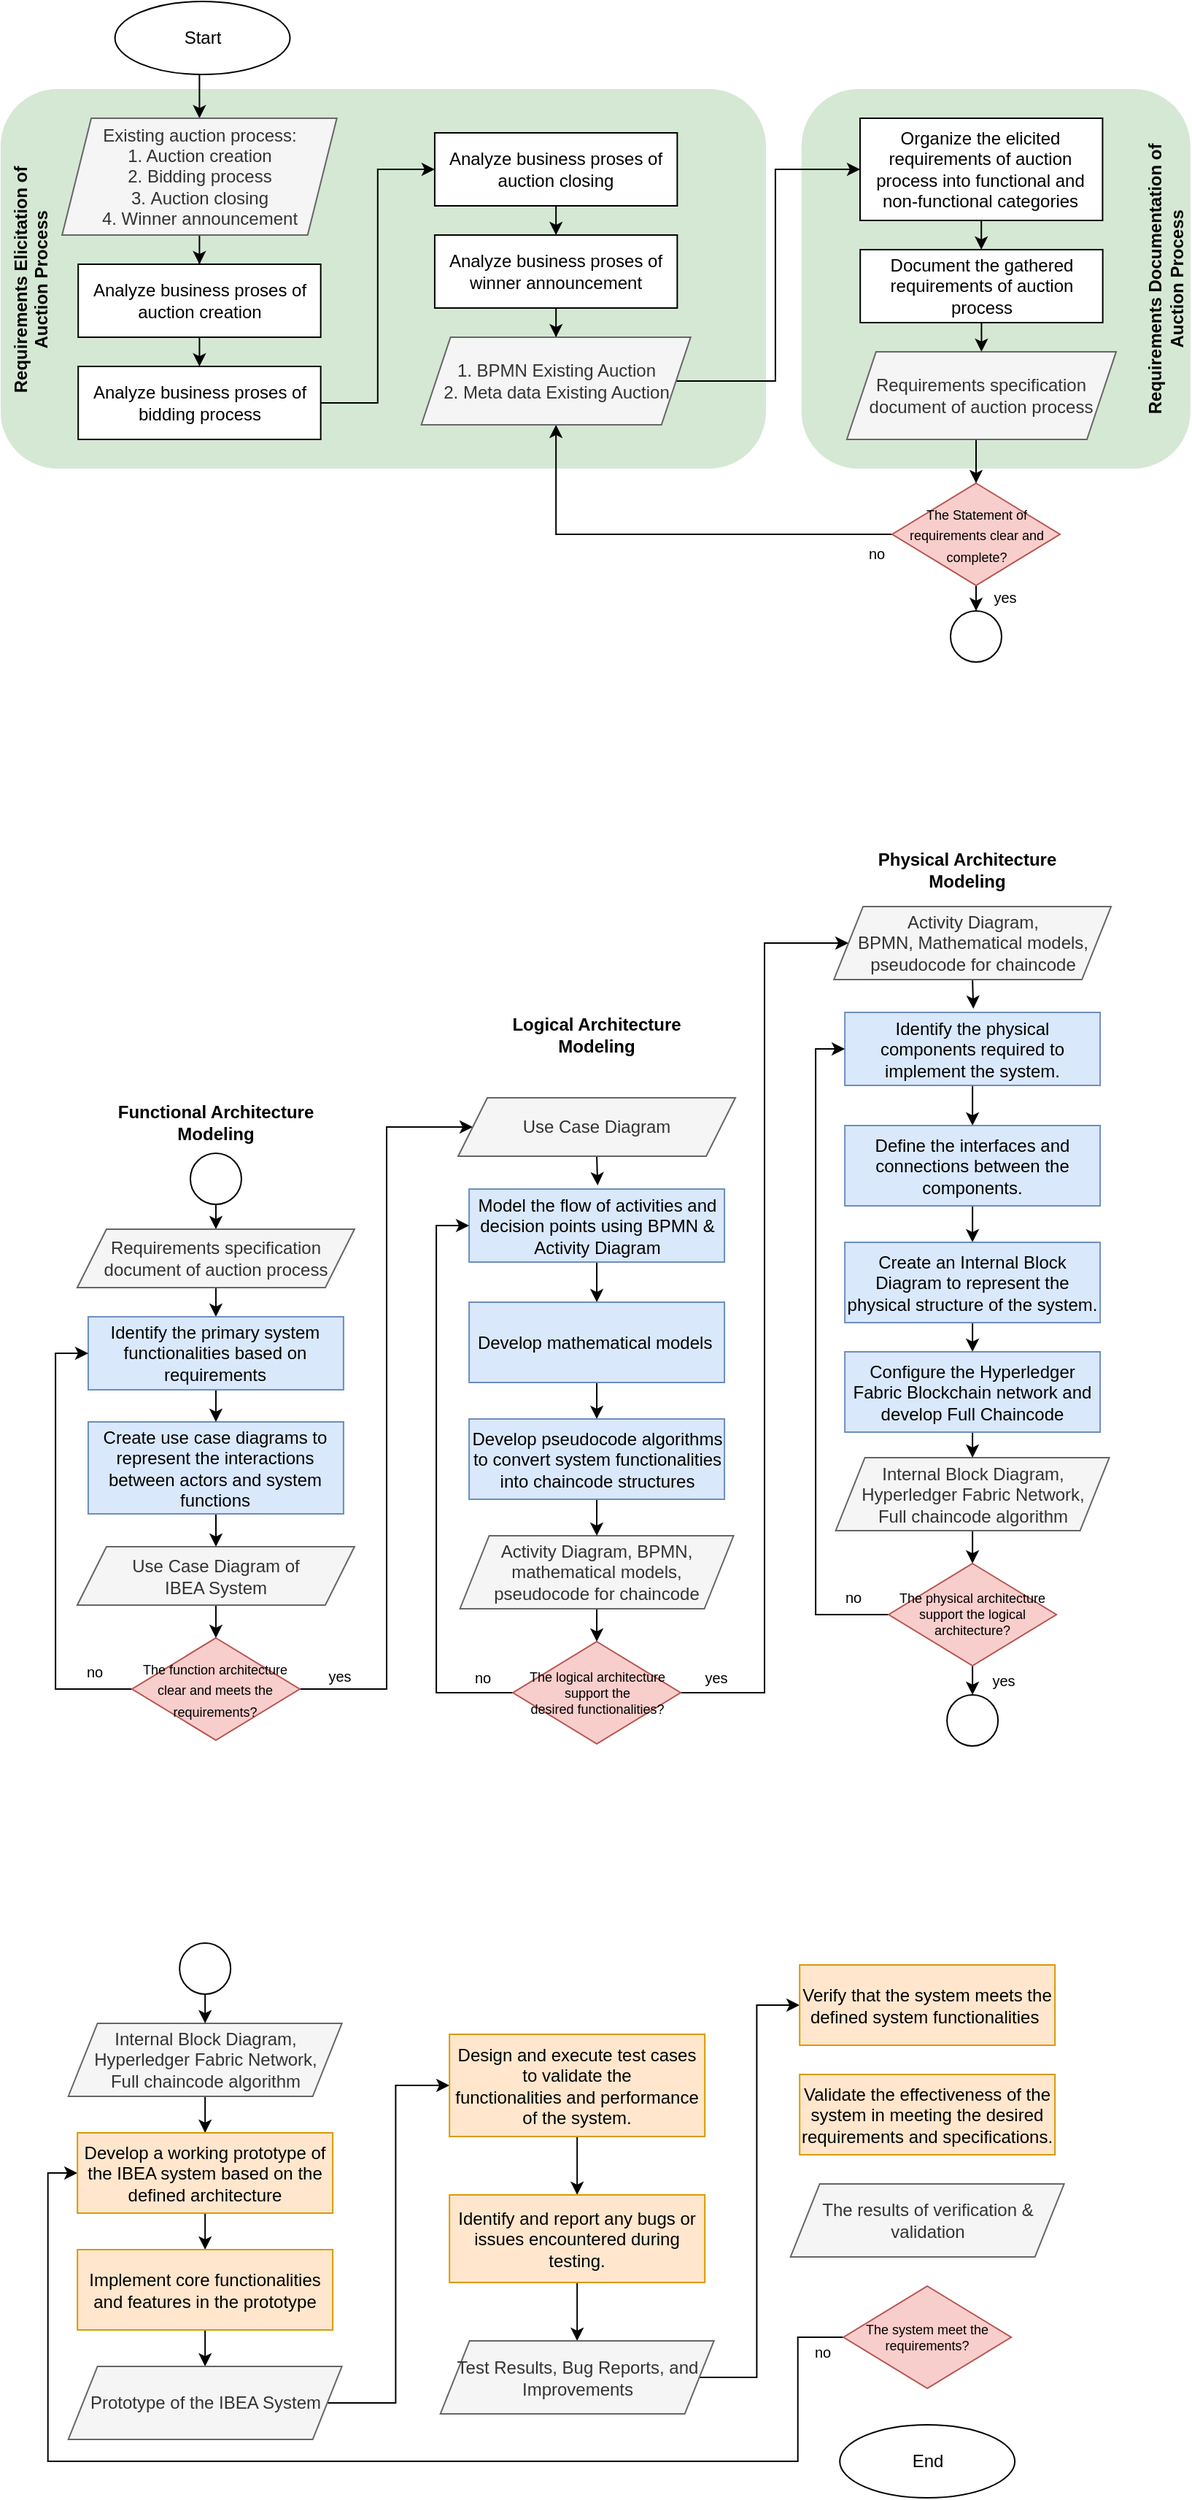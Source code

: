 <mxfile version="21.5.2" type="github">
  <diagram id="9HLhW9o5Pn7bnSsW2eLf" name="Page-1">
    <mxGraphModel dx="2625" dy="1558" grid="1" gridSize="10" guides="1" tooltips="1" connect="1" arrows="1" fold="1" page="1" pageScale="1" pageWidth="850" pageHeight="1100" math="0" shadow="0">
      <root>
        <mxCell id="0" />
        <mxCell id="1" parent="0" />
        <mxCell id="fIBdzFH7qDZZ9BTydfWF-10" value="&lt;b&gt;Requirements Documentation of &lt;br&gt;Auction Process&lt;br&gt;&lt;/b&gt;" style="rounded=1;whiteSpace=wrap;html=1;labelBorderColor=none;fillColor=#d5e8d4;strokeColor=none;verticalAlign=bottom;direction=east;horizontal=0;flipH=0;flipV=1;" vertex="1" parent="1">
          <mxGeometry x="574.34" y="100" width="266.58" height="260" as="geometry" />
        </mxCell>
        <mxCell id="1afB1hcoBizUo_FCss92-6" value="&lt;b&gt;Requirements Elicitation of &lt;br&gt;Auction Process&lt;br&gt;&lt;/b&gt;" style="rounded=1;whiteSpace=wrap;html=1;labelBorderColor=none;fillColor=#d5e8d4;strokeColor=none;verticalAlign=top;direction=west;horizontal=0;" parent="1" vertex="1">
          <mxGeometry x="25.42" y="100" width="524.58" height="260" as="geometry" />
        </mxCell>
        <mxCell id="hCjjelzhOeql4R-USYPA-4" style="edgeStyle=orthogonalEdgeStyle;rounded=0;orthogonalLoop=1;jettySize=auto;html=1;exitX=0.5;exitY=1;exitDx=0;exitDy=0;entryX=0.5;entryY=0;entryDx=0;entryDy=0;" parent="1" source="5jKje8F0iwKBfb8MLztT-3" target="hCjjelzhOeql4R-USYPA-1" edge="1">
          <mxGeometry relative="1" as="geometry" />
        </mxCell>
        <mxCell id="5jKje8F0iwKBfb8MLztT-3" value="Start" style="ellipse;whiteSpace=wrap;html=1;" parent="1" vertex="1">
          <mxGeometry x="103.78" y="40" width="120" height="50" as="geometry" />
        </mxCell>
        <mxCell id="hCjjelzhOeql4R-USYPA-105" style="edgeStyle=orthogonalEdgeStyle;rounded=0;orthogonalLoop=1;jettySize=auto;html=1;exitX=0;exitY=0.5;exitDx=0;exitDy=0;entryX=0;entryY=0.5;entryDx=0;entryDy=0;" parent="1" source="hCjjelzhOeql4R-USYPA-88" target="hCjjelzhOeql4R-USYPA-80" edge="1">
          <mxGeometry relative="1" as="geometry">
            <Array as="points">
              <mxPoint x="571.83" y="1640" />
              <mxPoint x="571.83" y="1725" />
              <mxPoint x="57.83" y="1725" />
              <mxPoint x="57.83" y="1528" />
            </Array>
          </mxGeometry>
        </mxCell>
        <mxCell id="5jKje8F0iwKBfb8MLztT-16" value="End" style="ellipse;whiteSpace=wrap;html=1;" parent="1" vertex="1">
          <mxGeometry x="600.58" y="1700" width="120" height="50" as="geometry" />
        </mxCell>
        <mxCell id="hCjjelzhOeql4R-USYPA-47" style="edgeStyle=orthogonalEdgeStyle;rounded=0;orthogonalLoop=1;jettySize=auto;html=1;exitX=0.5;exitY=1;exitDx=0;exitDy=0;" parent="1" source="5jKje8F0iwKBfb8MLztT-20" target="hCjjelzhOeql4R-USYPA-37" edge="1">
          <mxGeometry relative="1" as="geometry" />
        </mxCell>
        <mxCell id="5jKje8F0iwKBfb8MLztT-20" value="Create use case diagrams to represent the interactions between actors and system functions" style="rounded=0;whiteSpace=wrap;html=1;fillColor=#dae8fc;strokeColor=#6c8ebf;" parent="1" vertex="1">
          <mxGeometry x="85.47" y="1013" width="175" height="63" as="geometry" />
        </mxCell>
        <mxCell id="fIBdzFH7qDZZ9BTydfWF-19" style="edgeStyle=orthogonalEdgeStyle;rounded=0;orthogonalLoop=1;jettySize=auto;html=1;exitX=0.5;exitY=1;exitDx=0;exitDy=0;entryX=0.5;entryY=0;entryDx=0;entryDy=0;" edge="1" parent="1" source="tW3wjYKGY_-DUdyRMUnM-2" target="1afB1hcoBizUo_FCss92-9">
          <mxGeometry relative="1" as="geometry" />
        </mxCell>
        <mxCell id="tW3wjYKGY_-DUdyRMUnM-2" value="Analyze business proses of auction creation" style="rounded=0;whiteSpace=wrap;html=1;labelBorderColor=none;" parent="1" vertex="1">
          <mxGeometry x="78.6" y="220" width="166.22" height="50" as="geometry" />
        </mxCell>
        <mxCell id="hCjjelzhOeql4R-USYPA-53" style="edgeStyle=orthogonalEdgeStyle;rounded=0;orthogonalLoop=1;jettySize=auto;html=1;exitX=0.5;exitY=1;exitDx=0;exitDy=0;entryX=0.5;entryY=0;entryDx=0;entryDy=0;" parent="1" source="tW3wjYKGY_-DUdyRMUnM-8" target="hCjjelzhOeql4R-USYPA-52" edge="1">
          <mxGeometry relative="1" as="geometry" />
        </mxCell>
        <mxCell id="tW3wjYKGY_-DUdyRMUnM-8" value="Activity Diagram, BPMN, mathematical models,&lt;br&gt;pseudocode for chaincode" style="shape=parallelogram;perimeter=parallelogramPerimeter;whiteSpace=wrap;html=1;fixedSize=1;fillColor=#f5f5f5;fontColor=#333333;strokeColor=#666666;" parent="1" vertex="1">
          <mxGeometry x="340.28" y="1091" width="187.5" height="50" as="geometry" />
        </mxCell>
        <mxCell id="fIBdzFH7qDZZ9BTydfWF-5" style="edgeStyle=orthogonalEdgeStyle;rounded=0;orthogonalLoop=1;jettySize=auto;html=1;exitX=0.5;exitY=1;exitDx=0;exitDy=0;" edge="1" parent="1" source="hCjjelzhOeql4R-USYPA-1" target="tW3wjYKGY_-DUdyRMUnM-2">
          <mxGeometry relative="1" as="geometry" />
        </mxCell>
        <mxCell id="hCjjelzhOeql4R-USYPA-1" value="&lt;div&gt;Existing auction process:&lt;br&gt;&lt;/div&gt;&lt;div&gt;1. Auction creation&lt;/div&gt;&lt;div&gt;2. Bidding process&lt;/div&gt;&lt;div&gt;3.&amp;nbsp;Auction closing&lt;/div&gt;&lt;div&gt;4.&amp;nbsp;Winner announcement&lt;/div&gt;" style="shape=parallelogram;perimeter=parallelogramPerimeter;whiteSpace=wrap;html=1;fixedSize=1;fillColor=#f5f5f5;strokeColor=#666666;fontColor=#333333;" parent="1" vertex="1">
          <mxGeometry x="67.56" y="120" width="188.29" height="80" as="geometry" />
        </mxCell>
        <mxCell id="fIBdzFH7qDZZ9BTydfWF-27" style="edgeStyle=orthogonalEdgeStyle;rounded=0;orthogonalLoop=1;jettySize=auto;html=1;exitX=0.5;exitY=1;exitDx=0;exitDy=0;entryX=0.5;entryY=0;entryDx=0;entryDy=0;" edge="1" parent="1" source="hCjjelzhOeql4R-USYPA-2" target="hCjjelzhOeql4R-USYPA-10">
          <mxGeometry relative="1" as="geometry" />
        </mxCell>
        <mxCell id="fIBdzFH7qDZZ9BTydfWF-28" style="edgeStyle=orthogonalEdgeStyle;rounded=0;orthogonalLoop=1;jettySize=auto;html=1;exitX=0;exitY=0.5;exitDx=0;exitDy=0;entryX=0.5;entryY=1;entryDx=0;entryDy=0;" edge="1" parent="1" source="hCjjelzhOeql4R-USYPA-2" target="fIBdzFH7qDZZ9BTydfWF-9">
          <mxGeometry relative="1" as="geometry" />
        </mxCell>
        <mxCell id="hCjjelzhOeql4R-USYPA-2" value="&lt;font style=&quot;font-size: 9px;&quot;&gt;The Statement of requirements clear and complete?&lt;/font&gt;" style="rhombus;whiteSpace=wrap;html=1;fillColor=#f8cecc;strokeColor=#b85450;" parent="1" vertex="1">
          <mxGeometry x="636.5" y="370" width="115" height="70" as="geometry" />
        </mxCell>
        <mxCell id="hCjjelzhOeql4R-USYPA-10" value="" style="ellipse;whiteSpace=wrap;html=1;aspect=fixed;rotation=0;" parent="1" vertex="1">
          <mxGeometry x="676.5" y="457.5" width="35" height="35" as="geometry" />
        </mxCell>
        <mxCell id="hCjjelzhOeql4R-USYPA-14" style="edgeStyle=orthogonalEdgeStyle;rounded=0;orthogonalLoop=1;jettySize=auto;html=1;exitX=0.5;exitY=1;exitDx=0;exitDy=0;entryX=0.5;entryY=0;entryDx=0;entryDy=0;" parent="1" source="hCjjelzhOeql4R-USYPA-12" target="hCjjelzhOeql4R-USYPA-13" edge="1">
          <mxGeometry relative="1" as="geometry" />
        </mxCell>
        <mxCell id="hCjjelzhOeql4R-USYPA-12" value="" style="ellipse;whiteSpace=wrap;html=1;aspect=fixed;" parent="1" vertex="1">
          <mxGeometry x="155.47" y="829" width="35" height="35" as="geometry" />
        </mxCell>
        <mxCell id="hCjjelzhOeql4R-USYPA-34" style="edgeStyle=orthogonalEdgeStyle;rounded=0;orthogonalLoop=1;jettySize=auto;html=1;exitX=0.5;exitY=1;exitDx=0;exitDy=0;entryX=0.5;entryY=0;entryDx=0;entryDy=0;" parent="1" source="hCjjelzhOeql4R-USYPA-13" target="hCjjelzhOeql4R-USYPA-16" edge="1">
          <mxGeometry relative="1" as="geometry" />
        </mxCell>
        <mxCell id="hCjjelzhOeql4R-USYPA-13" value="&lt;div&gt;Requirements specification document of auction process&lt;br&gt;&lt;/div&gt;" style="shape=parallelogram;perimeter=parallelogramPerimeter;whiteSpace=wrap;html=1;fixedSize=1;fillColor=#f5f5f5;fontColor=#333333;strokeColor=#666666;" parent="1" vertex="1">
          <mxGeometry x="77.97" y="881" width="190" height="40" as="geometry" />
        </mxCell>
        <mxCell id="hCjjelzhOeql4R-USYPA-35" style="edgeStyle=orthogonalEdgeStyle;rounded=0;orthogonalLoop=1;jettySize=auto;html=1;exitX=0.5;exitY=1;exitDx=0;exitDy=0;entryX=0.5;entryY=0;entryDx=0;entryDy=0;" parent="1" source="hCjjelzhOeql4R-USYPA-16" target="5jKje8F0iwKBfb8MLztT-20" edge="1">
          <mxGeometry relative="1" as="geometry" />
        </mxCell>
        <mxCell id="hCjjelzhOeql4R-USYPA-16" value="Identify the primary system functionalities based on requirements" style="rounded=0;whiteSpace=wrap;html=1;fillColor=#dae8fc;strokeColor=#6c8ebf;" parent="1" vertex="1">
          <mxGeometry x="85.47" y="941" width="175" height="50" as="geometry" />
        </mxCell>
        <mxCell id="hCjjelzhOeql4R-USYPA-42" style="edgeStyle=orthogonalEdgeStyle;rounded=0;orthogonalLoop=1;jettySize=auto;html=1;exitX=0;exitY=0.5;exitDx=0;exitDy=0;entryX=0;entryY=0.5;entryDx=0;entryDy=0;" parent="1" source="hCjjelzhOeql4R-USYPA-36" target="hCjjelzhOeql4R-USYPA-16" edge="1">
          <mxGeometry relative="1" as="geometry">
            <Array as="points">
              <mxPoint x="63.03" y="1196" />
              <mxPoint x="63.03" y="966" />
            </Array>
          </mxGeometry>
        </mxCell>
        <mxCell id="hCjjelzhOeql4R-USYPA-55" style="edgeStyle=elbowEdgeStyle;rounded=0;orthogonalLoop=1;jettySize=auto;html=1;exitX=1;exitY=0.5;exitDx=0;exitDy=0;entryX=0;entryY=0.5;entryDx=0;entryDy=0;" parent="1" source="hCjjelzhOeql4R-USYPA-36" target="hCjjelzhOeql4R-USYPA-43" edge="1">
          <mxGeometry relative="1" as="geometry" />
        </mxCell>
        <mxCell id="hCjjelzhOeql4R-USYPA-36" value="&lt;font style=&quot;font-size: 9px;&quot;&gt;The function architecture&lt;br&gt;clear and meets the requirements?&lt;/font&gt;" style="rhombus;whiteSpace=wrap;html=1;fillColor=#f8cecc;strokeColor=#b85450;" parent="1" vertex="1">
          <mxGeometry x="115.47" y="1161" width="115" height="70" as="geometry" />
        </mxCell>
        <mxCell id="hCjjelzhOeql4R-USYPA-41" style="edgeStyle=orthogonalEdgeStyle;rounded=0;orthogonalLoop=1;jettySize=auto;html=1;exitX=0.5;exitY=1;exitDx=0;exitDy=0;entryX=0.5;entryY=0;entryDx=0;entryDy=0;" parent="1" source="hCjjelzhOeql4R-USYPA-37" target="hCjjelzhOeql4R-USYPA-36" edge="1">
          <mxGeometry relative="1" as="geometry" />
        </mxCell>
        <mxCell id="hCjjelzhOeql4R-USYPA-37" value="&lt;div&gt;Use Case Diagram of&lt;/div&gt;&lt;div&gt;IBEA System&lt;/div&gt;" style="shape=parallelogram;perimeter=parallelogramPerimeter;whiteSpace=wrap;html=1;fixedSize=1;fillColor=#f5f5f5;fontColor=#333333;strokeColor=#666666;" parent="1" vertex="1">
          <mxGeometry x="77.97" y="1098.5" width="190" height="40" as="geometry" />
        </mxCell>
        <mxCell id="hCjjelzhOeql4R-USYPA-48" style="edgeStyle=orthogonalEdgeStyle;rounded=0;orthogonalLoop=1;jettySize=auto;html=1;exitX=0.5;exitY=1;exitDx=0;exitDy=0;" parent="1" source="hCjjelzhOeql4R-USYPA-43" edge="1">
          <mxGeometry relative="1" as="geometry">
            <mxPoint x="434.618" y="851" as="targetPoint" />
          </mxGeometry>
        </mxCell>
        <mxCell id="hCjjelzhOeql4R-USYPA-43" value="&lt;div&gt;Use Case Diagram&lt;/div&gt;" style="shape=parallelogram;perimeter=parallelogramPerimeter;whiteSpace=wrap;html=1;fixedSize=1;fillColor=#f5f5f5;fontColor=#333333;strokeColor=#666666;" parent="1" vertex="1">
          <mxGeometry x="339.03" y="791" width="190" height="40" as="geometry" />
        </mxCell>
        <mxCell id="hCjjelzhOeql4R-USYPA-49" style="edgeStyle=orthogonalEdgeStyle;rounded=0;orthogonalLoop=1;jettySize=auto;html=1;exitX=0.5;exitY=1;exitDx=0;exitDy=0;entryX=0.5;entryY=0;entryDx=0;entryDy=0;" parent="1" source="hCjjelzhOeql4R-USYPA-44" target="hCjjelzhOeql4R-USYPA-45" edge="1">
          <mxGeometry relative="1" as="geometry" />
        </mxCell>
        <mxCell id="hCjjelzhOeql4R-USYPA-44" value="Model the flow of activities and decision points using BPMN &amp;amp; Activity Diagram" style="rounded=0;whiteSpace=wrap;html=1;fillColor=#dae8fc;strokeColor=#6c8ebf;" parent="1" vertex="1">
          <mxGeometry x="346.53" y="853.5" width="175" height="50" as="geometry" />
        </mxCell>
        <mxCell id="hCjjelzhOeql4R-USYPA-50" style="edgeStyle=orthogonalEdgeStyle;rounded=0;orthogonalLoop=1;jettySize=auto;html=1;exitX=0.5;exitY=1;exitDx=0;exitDy=0;entryX=0.5;entryY=0;entryDx=0;entryDy=0;" parent="1" source="hCjjelzhOeql4R-USYPA-45" target="hCjjelzhOeql4R-USYPA-46" edge="1">
          <mxGeometry relative="1" as="geometry" />
        </mxCell>
        <mxCell id="hCjjelzhOeql4R-USYPA-45" value="Develop mathematical models&amp;nbsp;" style="rounded=0;whiteSpace=wrap;html=1;fillColor=#dae8fc;strokeColor=#6c8ebf;" parent="1" vertex="1">
          <mxGeometry x="346.53" y="931" width="175" height="55" as="geometry" />
        </mxCell>
        <mxCell id="hCjjelzhOeql4R-USYPA-51" style="edgeStyle=orthogonalEdgeStyle;rounded=0;orthogonalLoop=1;jettySize=auto;html=1;exitX=0.5;exitY=1;exitDx=0;exitDy=0;" parent="1" source="hCjjelzhOeql4R-USYPA-46" target="tW3wjYKGY_-DUdyRMUnM-8" edge="1">
          <mxGeometry relative="1" as="geometry" />
        </mxCell>
        <mxCell id="hCjjelzhOeql4R-USYPA-46" value="Develop pseudocode algorithms to convert system&amp;nbsp;functionalities into chaincode structures" style="rounded=0;whiteSpace=wrap;html=1;fillColor=#dae8fc;strokeColor=#6c8ebf;" parent="1" vertex="1">
          <mxGeometry x="346.53" y="1011" width="175" height="55" as="geometry" />
        </mxCell>
        <mxCell id="hCjjelzhOeql4R-USYPA-54" style="edgeStyle=orthogonalEdgeStyle;rounded=0;orthogonalLoop=1;jettySize=auto;html=1;exitX=0;exitY=0.5;exitDx=0;exitDy=0;entryX=0;entryY=0.5;entryDx=0;entryDy=0;" parent="1" source="hCjjelzhOeql4R-USYPA-52" target="hCjjelzhOeql4R-USYPA-44" edge="1">
          <mxGeometry relative="1" as="geometry">
            <Array as="points">
              <mxPoint x="324.03" y="1199" />
              <mxPoint x="324.03" y="879" />
            </Array>
          </mxGeometry>
        </mxCell>
        <mxCell id="hCjjelzhOeql4R-USYPA-72" style="edgeStyle=elbowEdgeStyle;rounded=0;orthogonalLoop=1;jettySize=auto;html=1;exitX=1;exitY=0.5;exitDx=0;exitDy=0;entryX=0;entryY=0.5;entryDx=0;entryDy=0;" parent="1" source="hCjjelzhOeql4R-USYPA-52" target="hCjjelzhOeql4R-USYPA-59" edge="1">
          <mxGeometry relative="1" as="geometry" />
        </mxCell>
        <mxCell id="hCjjelzhOeql4R-USYPA-52" value="The logical architecture support the desired&amp;nbsp;functionalities?" style="rhombus;whiteSpace=wrap;html=1;fillColor=#f8cecc;strokeColor=#b85450;fontSize=9;" parent="1" vertex="1">
          <mxGeometry x="376.53" y="1163.5" width="115" height="70" as="geometry" />
        </mxCell>
        <mxCell id="fIBdzFH7qDZZ9BTydfWF-34" style="edgeStyle=orthogonalEdgeStyle;rounded=0;orthogonalLoop=1;jettySize=auto;html=1;exitX=0.5;exitY=1;exitDx=0;exitDy=0;entryX=0.5;entryY=0;entryDx=0;entryDy=0;" edge="1" parent="1" source="hCjjelzhOeql4R-USYPA-57" target="hCjjelzhOeql4R-USYPA-67">
          <mxGeometry relative="1" as="geometry" />
        </mxCell>
        <mxCell id="hCjjelzhOeql4R-USYPA-57" value="Internal Block Diagram, Hyperledger Fabric Network,&lt;br&gt;Full chaincode algorithm" style="shape=parallelogram;perimeter=parallelogramPerimeter;whiteSpace=wrap;html=1;fixedSize=1;fillColor=#f5f5f5;fontColor=#333333;strokeColor=#666666;" parent="1" vertex="1">
          <mxGeometry x="597.81" y="1037.5" width="187.5" height="50" as="geometry" />
        </mxCell>
        <mxCell id="hCjjelzhOeql4R-USYPA-58" style="edgeStyle=orthogonalEdgeStyle;rounded=0;orthogonalLoop=1;jettySize=auto;html=1;exitX=0.5;exitY=1;exitDx=0;exitDy=0;" parent="1" source="hCjjelzhOeql4R-USYPA-59" edge="1">
          <mxGeometry relative="1" as="geometry">
            <mxPoint x="692.148" y="730" as="targetPoint" />
          </mxGeometry>
        </mxCell>
        <mxCell id="hCjjelzhOeql4R-USYPA-59" value="Activity Diagram,&lt;br style=&quot;border-color: var(--border-color);&quot;&gt;BPMN, Mathematical models,&lt;br style=&quot;border-color: var(--border-color);&quot;&gt;pseudocode for chaincode" style="shape=parallelogram;perimeter=parallelogramPerimeter;whiteSpace=wrap;html=1;fixedSize=1;fillColor=#f5f5f5;fontColor=#333333;strokeColor=#666666;" parent="1" vertex="1">
          <mxGeometry x="596.56" y="660" width="190" height="50" as="geometry" />
        </mxCell>
        <mxCell id="hCjjelzhOeql4R-USYPA-60" style="edgeStyle=orthogonalEdgeStyle;rounded=0;orthogonalLoop=1;jettySize=auto;html=1;exitX=0.5;exitY=1;exitDx=0;exitDy=0;entryX=0.5;entryY=0;entryDx=0;entryDy=0;" parent="1" edge="1">
          <mxGeometry relative="1" as="geometry">
            <mxPoint x="703.58" y="1402.5" as="sourcePoint" />
            <mxPoint x="703.58" y="1430" as="targetPoint" />
          </mxGeometry>
        </mxCell>
        <mxCell id="fIBdzFH7qDZZ9BTydfWF-30" style="edgeStyle=orthogonalEdgeStyle;rounded=0;orthogonalLoop=1;jettySize=auto;html=1;exitX=0.5;exitY=1;exitDx=0;exitDy=0;entryX=0.5;entryY=0;entryDx=0;entryDy=0;" edge="1" parent="1" source="hCjjelzhOeql4R-USYPA-61" target="hCjjelzhOeql4R-USYPA-63">
          <mxGeometry relative="1" as="geometry" />
        </mxCell>
        <mxCell id="hCjjelzhOeql4R-USYPA-61" value="Identify the physical components required to implement the system." style="rounded=0;whiteSpace=wrap;html=1;fillColor=#dae8fc;strokeColor=#6c8ebf;" parent="1" vertex="1">
          <mxGeometry x="604.06" y="732.5" width="175" height="50" as="geometry" />
        </mxCell>
        <mxCell id="hCjjelzhOeql4R-USYPA-62" style="edgeStyle=orthogonalEdgeStyle;rounded=0;orthogonalLoop=1;jettySize=auto;html=1;exitX=0.5;exitY=1;exitDx=0;exitDy=0;entryX=0.5;entryY=0;entryDx=0;entryDy=0;" parent="1" edge="1">
          <mxGeometry relative="1" as="geometry">
            <mxPoint x="703.58" y="1485" as="sourcePoint" />
            <mxPoint x="703.58" y="1510" as="targetPoint" />
          </mxGeometry>
        </mxCell>
        <mxCell id="fIBdzFH7qDZZ9BTydfWF-31" style="edgeStyle=orthogonalEdgeStyle;rounded=0;orthogonalLoop=1;jettySize=auto;html=1;exitX=0.5;exitY=1;exitDx=0;exitDy=0;entryX=0.5;entryY=0;entryDx=0;entryDy=0;" edge="1" parent="1" source="hCjjelzhOeql4R-USYPA-63" target="hCjjelzhOeql4R-USYPA-65">
          <mxGeometry relative="1" as="geometry" />
        </mxCell>
        <mxCell id="hCjjelzhOeql4R-USYPA-63" value="Define the interfaces and connections between the components." style="rounded=0;whiteSpace=wrap;html=1;fillColor=#dae8fc;strokeColor=#6c8ebf;" parent="1" vertex="1">
          <mxGeometry x="604.06" y="810" width="175" height="55" as="geometry" />
        </mxCell>
        <mxCell id="hCjjelzhOeql4R-USYPA-70" style="edgeStyle=orthogonalEdgeStyle;rounded=0;orthogonalLoop=1;jettySize=auto;html=1;exitX=0.5;exitY=1;exitDx=0;exitDy=0;entryX=0.5;entryY=0;entryDx=0;entryDy=0;" parent="1" edge="1">
          <mxGeometry relative="1" as="geometry">
            <mxPoint x="703.58" y="1565" as="sourcePoint" />
            <mxPoint x="703.58" y="1585" as="targetPoint" />
          </mxGeometry>
        </mxCell>
        <mxCell id="fIBdzFH7qDZZ9BTydfWF-32" style="edgeStyle=orthogonalEdgeStyle;rounded=0;orthogonalLoop=1;jettySize=auto;html=1;exitX=0.5;exitY=1;exitDx=0;exitDy=0;entryX=0.5;entryY=0;entryDx=0;entryDy=0;" edge="1" parent="1" source="hCjjelzhOeql4R-USYPA-65" target="hCjjelzhOeql4R-USYPA-68">
          <mxGeometry relative="1" as="geometry" />
        </mxCell>
        <mxCell id="hCjjelzhOeql4R-USYPA-65" value="Create an Internal Block Diagram to represent the physical structure of the system." style="rounded=0;whiteSpace=wrap;html=1;fillColor=#dae8fc;strokeColor=#6c8ebf;" parent="1" vertex="1">
          <mxGeometry x="604.06" y="890" width="175" height="55" as="geometry" />
        </mxCell>
        <mxCell id="hCjjelzhOeql4R-USYPA-66" style="edgeStyle=orthogonalEdgeStyle;rounded=0;orthogonalLoop=1;jettySize=auto;html=1;exitX=0;exitY=0.5;exitDx=0;exitDy=0;entryX=0;entryY=0.5;entryDx=0;entryDy=0;" parent="1" source="hCjjelzhOeql4R-USYPA-67" target="hCjjelzhOeql4R-USYPA-61" edge="1">
          <mxGeometry relative="1" as="geometry">
            <Array as="points">
              <mxPoint x="584.03" y="1145" />
              <mxPoint x="584.03" y="758" />
            </Array>
          </mxGeometry>
        </mxCell>
        <mxCell id="hCjjelzhOeql4R-USYPA-77" style="edgeStyle=orthogonalEdgeStyle;rounded=0;orthogonalLoop=1;jettySize=auto;html=1;exitX=0.5;exitY=1;exitDx=0;exitDy=0;entryX=0.5;entryY=0;entryDx=0;entryDy=0;" parent="1" source="hCjjelzhOeql4R-USYPA-67" target="hCjjelzhOeql4R-USYPA-73" edge="1">
          <mxGeometry relative="1" as="geometry">
            <mxPoint x="694.0" y="1185" as="sourcePoint" />
          </mxGeometry>
        </mxCell>
        <mxCell id="hCjjelzhOeql4R-USYPA-67" value="The physical architecture support the logical architecture?" style="rhombus;whiteSpace=wrap;html=1;fillColor=#f8cecc;strokeColor=#b85450;fontSize=9;" parent="1" vertex="1">
          <mxGeometry x="634.06" y="1110" width="115" height="70" as="geometry" />
        </mxCell>
        <mxCell id="fIBdzFH7qDZZ9BTydfWF-33" style="edgeStyle=orthogonalEdgeStyle;rounded=0;orthogonalLoop=1;jettySize=auto;html=1;exitX=0.5;exitY=1;exitDx=0;exitDy=0;entryX=0.5;entryY=0;entryDx=0;entryDy=0;" edge="1" parent="1" source="hCjjelzhOeql4R-USYPA-68" target="hCjjelzhOeql4R-USYPA-57">
          <mxGeometry relative="1" as="geometry" />
        </mxCell>
        <mxCell id="hCjjelzhOeql4R-USYPA-68" value="Configure the Hyperledger Fabric Blockchain network and develop Full Chaincode" style="rounded=0;whiteSpace=wrap;html=1;fillColor=#dae8fc;strokeColor=#6c8ebf;" parent="1" vertex="1">
          <mxGeometry x="604.06" y="965" width="175" height="55" as="geometry" />
        </mxCell>
        <mxCell id="hCjjelzhOeql4R-USYPA-73" value="" style="ellipse;whiteSpace=wrap;html=1;aspect=fixed;" parent="1" vertex="1">
          <mxGeometry x="674.06" y="1200" width="35" height="35" as="geometry" />
        </mxCell>
        <mxCell id="hCjjelzhOeql4R-USYPA-90" style="edgeStyle=orthogonalEdgeStyle;rounded=0;orthogonalLoop=1;jettySize=auto;html=1;exitX=0.5;exitY=1;exitDx=0;exitDy=0;entryX=0.5;entryY=0;entryDx=0;entryDy=0;" parent="1" source="hCjjelzhOeql4R-USYPA-76" target="hCjjelzhOeql4R-USYPA-80" edge="1">
          <mxGeometry relative="1" as="geometry" />
        </mxCell>
        <mxCell id="hCjjelzhOeql4R-USYPA-76" value="Internal Block Diagram, Hyperledger Fabric Network,&lt;br&gt;Full chaincode algorithm" style="shape=parallelogram;perimeter=parallelogramPerimeter;whiteSpace=wrap;html=1;fixedSize=1;fillColor=#f5f5f5;fontColor=#333333;strokeColor=#666666;" parent="1" vertex="1">
          <mxGeometry x="71.83" y="1425" width="187.5" height="50" as="geometry" />
        </mxCell>
        <mxCell id="hCjjelzhOeql4R-USYPA-79" style="edgeStyle=orthogonalEdgeStyle;rounded=0;orthogonalLoop=1;jettySize=auto;html=1;exitX=0.5;exitY=1;exitDx=0;exitDy=0;entryX=0.5;entryY=0;entryDx=0;entryDy=0;" parent="1" source="hCjjelzhOeql4R-USYPA-78" target="hCjjelzhOeql4R-USYPA-76" edge="1">
          <mxGeometry relative="1" as="geometry" />
        </mxCell>
        <mxCell id="hCjjelzhOeql4R-USYPA-78" value="" style="ellipse;whiteSpace=wrap;html=1;aspect=fixed;" parent="1" vertex="1">
          <mxGeometry x="148.08" y="1370" width="35" height="35" as="geometry" />
        </mxCell>
        <mxCell id="hCjjelzhOeql4R-USYPA-91" style="edgeStyle=orthogonalEdgeStyle;rounded=0;orthogonalLoop=1;jettySize=auto;html=1;exitX=0.5;exitY=1;exitDx=0;exitDy=0;entryX=0.5;entryY=0;entryDx=0;entryDy=0;" parent="1" source="hCjjelzhOeql4R-USYPA-80" target="hCjjelzhOeql4R-USYPA-81" edge="1">
          <mxGeometry relative="1" as="geometry" />
        </mxCell>
        <mxCell id="hCjjelzhOeql4R-USYPA-80" value="Develop a working prototype of the IBEA system based on the defined architecture" style="rounded=0;whiteSpace=wrap;html=1;fillColor=#ffe6cc;strokeColor=#d79b00;" parent="1" vertex="1">
          <mxGeometry x="78.08" y="1500" width="175" height="55" as="geometry" />
        </mxCell>
        <mxCell id="hCjjelzhOeql4R-USYPA-93" style="edgeStyle=orthogonalEdgeStyle;rounded=0;orthogonalLoop=1;jettySize=auto;html=1;exitX=0.5;exitY=1;exitDx=0;exitDy=0;entryX=0.5;entryY=0;entryDx=0;entryDy=0;" parent="1" source="hCjjelzhOeql4R-USYPA-81" target="hCjjelzhOeql4R-USYPA-82" edge="1">
          <mxGeometry relative="1" as="geometry" />
        </mxCell>
        <mxCell id="hCjjelzhOeql4R-USYPA-81" value="Implement core functionalities and features in the prototype" style="rounded=0;whiteSpace=wrap;html=1;fillColor=#ffe6cc;strokeColor=#d79b00;" parent="1" vertex="1">
          <mxGeometry x="78.08" y="1580" width="175" height="55" as="geometry" />
        </mxCell>
        <mxCell id="hCjjelzhOeql4R-USYPA-107" style="edgeStyle=orthogonalEdgeStyle;rounded=0;orthogonalLoop=1;jettySize=auto;html=1;exitX=1;exitY=0.5;exitDx=0;exitDy=0;entryX=0;entryY=0.5;entryDx=0;entryDy=0;" parent="1" source="hCjjelzhOeql4R-USYPA-82" target="hCjjelzhOeql4R-USYPA-83" edge="1">
          <mxGeometry relative="1" as="geometry" />
        </mxCell>
        <mxCell id="hCjjelzhOeql4R-USYPA-82" value="Prototype of the IBEA System" style="shape=parallelogram;perimeter=parallelogramPerimeter;whiteSpace=wrap;html=1;fixedSize=1;fillColor=#f5f5f5;fontColor=#333333;strokeColor=#666666;" parent="1" vertex="1">
          <mxGeometry x="71.83" y="1660" width="187.5" height="50" as="geometry" />
        </mxCell>
        <mxCell id="hCjjelzhOeql4R-USYPA-106" style="edgeStyle=orthogonalEdgeStyle;rounded=0;orthogonalLoop=1;jettySize=auto;html=1;exitX=0.5;exitY=1;exitDx=0;exitDy=0;entryX=0.5;entryY=0;entryDx=0;entryDy=0;" parent="1" source="hCjjelzhOeql4R-USYPA-83" target="hCjjelzhOeql4R-USYPA-84" edge="1">
          <mxGeometry relative="1" as="geometry" />
        </mxCell>
        <mxCell id="hCjjelzhOeql4R-USYPA-83" value="Design and execute test cases to validate the functionalities&amp;nbsp;and performance of the system." style="rounded=0;whiteSpace=wrap;html=1;fillColor=#ffe6cc;strokeColor=#d79b00;" parent="1" vertex="1">
          <mxGeometry x="333.08" y="1432.5" width="175" height="70" as="geometry" />
        </mxCell>
        <mxCell id="hCjjelzhOeql4R-USYPA-96" style="edgeStyle=orthogonalEdgeStyle;rounded=0;orthogonalLoop=1;jettySize=auto;html=1;exitX=0.5;exitY=1;exitDx=0;exitDy=0;entryX=0.5;entryY=0;entryDx=0;entryDy=0;" parent="1" source="hCjjelzhOeql4R-USYPA-84" target="hCjjelzhOeql4R-USYPA-85" edge="1">
          <mxGeometry relative="1" as="geometry" />
        </mxCell>
        <mxCell id="hCjjelzhOeql4R-USYPA-108" style="edgeStyle=orthogonalEdgeStyle;rounded=0;orthogonalLoop=1;jettySize=auto;html=1;exitX=1;exitY=0.5;exitDx=0;exitDy=0;entryX=0;entryY=0.5;entryDx=0;entryDy=0;" parent="1" source="hCjjelzhOeql4R-USYPA-85" target="hCjjelzhOeql4R-USYPA-86" edge="1">
          <mxGeometry relative="1" as="geometry" />
        </mxCell>
        <mxCell id="hCjjelzhOeql4R-USYPA-85" value="Test Results, Bug Reports, and Improvements" style="shape=parallelogram;perimeter=parallelogramPerimeter;whiteSpace=wrap;html=1;fixedSize=1;fillColor=#f5f5f5;fontColor=#333333;strokeColor=#666666;" parent="1" vertex="1">
          <mxGeometry x="326.83" y="1642.5" width="187.5" height="50" as="geometry" />
        </mxCell>
        <mxCell id="hCjjelzhOeql4R-USYPA-86" value="Verify that the system meets the defined system functionalities&amp;nbsp;" style="rounded=0;whiteSpace=wrap;html=1;fillColor=#ffe6cc;strokeColor=#d79b00;" parent="1" vertex="1">
          <mxGeometry x="573.08" y="1385" width="175" height="55" as="geometry" />
        </mxCell>
        <mxCell id="hCjjelzhOeql4R-USYPA-87" value="Validate the effectiveness of the system in meeting the desired requirements and specifications." style="rounded=0;whiteSpace=wrap;html=1;fillColor=#ffe6cc;strokeColor=#d79b00;" parent="1" vertex="1">
          <mxGeometry x="573.08" y="1460" width="175" height="55" as="geometry" />
        </mxCell>
        <mxCell id="hCjjelzhOeql4R-USYPA-88" value="The system meet the requirements?" style="rhombus;whiteSpace=wrap;html=1;fillColor=#f8cecc;strokeColor=#b85450;fontSize=9;" parent="1" vertex="1">
          <mxGeometry x="603.08" y="1605" width="115" height="70" as="geometry" />
        </mxCell>
        <mxCell id="hCjjelzhOeql4R-USYPA-89" value="The results of verification &amp;amp; validation" style="shape=parallelogram;perimeter=parallelogramPerimeter;whiteSpace=wrap;html=1;fixedSize=1;fillColor=#f5f5f5;fontColor=#333333;strokeColor=#666666;" parent="1" vertex="1">
          <mxGeometry x="566.83" y="1535" width="187.5" height="50" as="geometry" />
        </mxCell>
        <mxCell id="hCjjelzhOeql4R-USYPA-84" value="Identify and report any bugs or issues encountered during testing." style="rounded=0;whiteSpace=wrap;html=1;fillColor=#ffe6cc;strokeColor=#d79b00;" parent="1" vertex="1">
          <mxGeometry x="333.08" y="1542.5" width="175" height="60" as="geometry" />
        </mxCell>
        <mxCell id="hCjjelzhOeql4R-USYPA-112" value="&lt;font style=&quot;font-size: 10px;&quot;&gt;yes&lt;/font&gt;" style="text;html=1;strokeColor=none;fillColor=none;align=center;verticalAlign=middle;whiteSpace=wrap;rounded=0;" parent="1" vertex="1">
          <mxGeometry x="701.74" y="437.5" width="23.5" height="20" as="geometry" />
        </mxCell>
        <mxCell id="hCjjelzhOeql4R-USYPA-113" value="&lt;font style=&quot;font-size: 10px;&quot;&gt;no&lt;/font&gt;" style="text;html=1;strokeColor=none;fillColor=none;align=center;verticalAlign=middle;whiteSpace=wrap;rounded=0;" parent="1" vertex="1">
          <mxGeometry x="614.49" y="407.5" width="23.5" height="20" as="geometry" />
        </mxCell>
        <mxCell id="hCjjelzhOeql4R-USYPA-114" value="&lt;font style=&quot;font-size: 10px;&quot;&gt;yes&lt;/font&gt;" style="text;html=1;strokeColor=none;fillColor=none;align=center;verticalAlign=middle;whiteSpace=wrap;rounded=0;" parent="1" vertex="1">
          <mxGeometry x="246.03" y="1176.5" width="23.5" height="20" as="geometry" />
        </mxCell>
        <mxCell id="hCjjelzhOeql4R-USYPA-115" value="&lt;font style=&quot;font-size: 10px;&quot;&gt;no&lt;/font&gt;" style="text;html=1;strokeColor=none;fillColor=none;align=center;verticalAlign=middle;whiteSpace=wrap;rounded=0;" parent="1" vertex="1">
          <mxGeometry x="77.97" y="1174" width="23.5" height="20" as="geometry" />
        </mxCell>
        <mxCell id="hCjjelzhOeql4R-USYPA-116" value="&lt;font style=&quot;font-size: 10px;&quot;&gt;yes&lt;/font&gt;" style="text;html=1;strokeColor=none;fillColor=none;align=center;verticalAlign=middle;whiteSpace=wrap;rounded=0;" parent="1" vertex="1">
          <mxGeometry x="504.28" y="1178" width="23.5" height="20" as="geometry" />
        </mxCell>
        <mxCell id="hCjjelzhOeql4R-USYPA-117" value="&lt;font style=&quot;font-size: 10px;&quot;&gt;no&lt;/font&gt;" style="text;html=1;strokeColor=none;fillColor=none;align=center;verticalAlign=middle;whiteSpace=wrap;rounded=0;" parent="1" vertex="1">
          <mxGeometry x="344.28" y="1178" width="23.5" height="20" as="geometry" />
        </mxCell>
        <mxCell id="hCjjelzhOeql4R-USYPA-118" value="&lt;font style=&quot;font-size: 10px;&quot;&gt;yes&lt;/font&gt;" style="text;html=1;strokeColor=none;fillColor=none;align=center;verticalAlign=middle;whiteSpace=wrap;rounded=0;" parent="1" vertex="1">
          <mxGeometry x="701.47" y="1180" width="23.5" height="20" as="geometry" />
        </mxCell>
        <mxCell id="hCjjelzhOeql4R-USYPA-119" value="&lt;font style=&quot;font-size: 10px;&quot;&gt;no&lt;/font&gt;" style="text;html=1;strokeColor=none;fillColor=none;align=center;verticalAlign=middle;whiteSpace=wrap;rounded=0;" parent="1" vertex="1">
          <mxGeometry x="597.81" y="1123" width="23.5" height="20" as="geometry" />
        </mxCell>
        <mxCell id="hCjjelzhOeql4R-USYPA-121" value="&lt;font style=&quot;font-size: 10px;&quot;&gt;no&lt;/font&gt;" style="text;html=1;strokeColor=none;fillColor=none;align=center;verticalAlign=middle;whiteSpace=wrap;rounded=0;" parent="1" vertex="1">
          <mxGeometry x="577.08" y="1640" width="23.5" height="20" as="geometry" />
        </mxCell>
        <mxCell id="hCjjelzhOeql4R-USYPA-126" value="Functional Architecture&lt;br&gt;Modeling" style="text;html=1;strokeColor=none;fillColor=none;align=center;verticalAlign=middle;whiteSpace=wrap;rounded=0;fontStyle=1" parent="1" vertex="1">
          <mxGeometry x="83.03" y="793" width="180" height="30" as="geometry" />
        </mxCell>
        <mxCell id="hCjjelzhOeql4R-USYPA-127" value="Logical Architecture&lt;br&gt;Modeling" style="text;html=1;strokeColor=none;fillColor=none;align=center;verticalAlign=middle;whiteSpace=wrap;rounded=0;fontStyle=1" parent="1" vertex="1">
          <mxGeometry x="344.03" y="732.5" width="180" height="30" as="geometry" />
        </mxCell>
        <mxCell id="hCjjelzhOeql4R-USYPA-128" value="Physical Architecture&lt;br&gt;Modeling" style="text;html=1;strokeColor=none;fillColor=none;align=center;verticalAlign=middle;whiteSpace=wrap;rounded=0;fontStyle=1" parent="1" vertex="1">
          <mxGeometry x="598.78" y="620" width="177.78" height="30" as="geometry" />
        </mxCell>
        <mxCell id="fIBdzFH7qDZZ9BTydfWF-20" style="edgeStyle=orthogonalEdgeStyle;rounded=0;orthogonalLoop=1;jettySize=auto;html=1;exitX=1;exitY=0.5;exitDx=0;exitDy=0;entryX=0;entryY=0.5;entryDx=0;entryDy=0;" edge="1" parent="1" source="1afB1hcoBizUo_FCss92-9" target="fIBdzFH7qDZZ9BTydfWF-2">
          <mxGeometry relative="1" as="geometry" />
        </mxCell>
        <mxCell id="1afB1hcoBizUo_FCss92-9" value="Analyze business proses of bidding process" style="rounded=0;whiteSpace=wrap;html=1;labelBorderColor=none;" parent="1" vertex="1">
          <mxGeometry x="78.6" y="290" width="166.22" height="50" as="geometry" />
        </mxCell>
        <mxCell id="fIBdzFH7qDZZ9BTydfWF-21" style="edgeStyle=orthogonalEdgeStyle;rounded=0;orthogonalLoop=1;jettySize=auto;html=1;exitX=0.5;exitY=1;exitDx=0;exitDy=0;entryX=0.5;entryY=0;entryDx=0;entryDy=0;" edge="1" parent="1" source="fIBdzFH7qDZZ9BTydfWF-2" target="fIBdzFH7qDZZ9BTydfWF-3">
          <mxGeometry relative="1" as="geometry" />
        </mxCell>
        <mxCell id="fIBdzFH7qDZZ9BTydfWF-2" value="Analyze business proses of auction closing" style="rounded=0;whiteSpace=wrap;html=1;labelBorderColor=none;" vertex="1" parent="1">
          <mxGeometry x="322.97" y="130" width="166.22" height="50" as="geometry" />
        </mxCell>
        <mxCell id="fIBdzFH7qDZZ9BTydfWF-22" style="edgeStyle=orthogonalEdgeStyle;rounded=0;orthogonalLoop=1;jettySize=auto;html=1;exitX=0.5;exitY=1;exitDx=0;exitDy=0;" edge="1" parent="1" source="fIBdzFH7qDZZ9BTydfWF-3" target="fIBdzFH7qDZZ9BTydfWF-9">
          <mxGeometry relative="1" as="geometry" />
        </mxCell>
        <mxCell id="fIBdzFH7qDZZ9BTydfWF-3" value="Analyze business proses of winner announcement" style="rounded=0;whiteSpace=wrap;html=1;labelBorderColor=none;" vertex="1" parent="1">
          <mxGeometry x="322.97" y="200" width="166.22" height="50" as="geometry" />
        </mxCell>
        <mxCell id="fIBdzFH7qDZZ9BTydfWF-29" style="edgeStyle=orthogonalEdgeStyle;rounded=0;orthogonalLoop=1;jettySize=auto;html=1;exitX=1;exitY=0.5;exitDx=0;exitDy=0;entryX=0;entryY=0.5;entryDx=0;entryDy=0;" edge="1" parent="1" source="fIBdzFH7qDZZ9BTydfWF-9" target="fIBdzFH7qDZZ9BTydfWF-12">
          <mxGeometry relative="1" as="geometry" />
        </mxCell>
        <mxCell id="fIBdzFH7qDZZ9BTydfWF-9" value="&lt;div&gt;1. BPMN Existing Auction&lt;/div&gt;&lt;div&gt;2. Meta data Existing Auction&lt;/div&gt;" style="shape=parallelogram;perimeter=parallelogramPerimeter;whiteSpace=wrap;html=1;fixedSize=1;fillColor=#f5f5f5;strokeColor=#666666;fontColor=#333333;" vertex="1" parent="1">
          <mxGeometry x="313.78" y="270" width="184.58" height="60" as="geometry" />
        </mxCell>
        <mxCell id="fIBdzFH7qDZZ9BTydfWF-24" style="edgeStyle=orthogonalEdgeStyle;rounded=0;orthogonalLoop=1;jettySize=auto;html=1;exitX=0.5;exitY=1;exitDx=0;exitDy=0;" edge="1" parent="1" source="fIBdzFH7qDZZ9BTydfWF-12" target="fIBdzFH7qDZZ9BTydfWF-15">
          <mxGeometry relative="1" as="geometry" />
        </mxCell>
        <mxCell id="fIBdzFH7qDZZ9BTydfWF-12" value="Organize the elicited requirements of auction process into functional and non-functional categories" style="rounded=0;whiteSpace=wrap;html=1;labelBorderColor=none;" vertex="1" parent="1">
          <mxGeometry x="614.49" y="120" width="166.22" height="70" as="geometry" />
        </mxCell>
        <mxCell id="fIBdzFH7qDZZ9BTydfWF-25" style="edgeStyle=orthogonalEdgeStyle;rounded=0;orthogonalLoop=1;jettySize=auto;html=1;exitX=0.5;exitY=1;exitDx=0;exitDy=0;entryX=0.5;entryY=0;entryDx=0;entryDy=0;" edge="1" parent="1" source="fIBdzFH7qDZZ9BTydfWF-15" target="fIBdzFH7qDZZ9BTydfWF-18">
          <mxGeometry relative="1" as="geometry" />
        </mxCell>
        <mxCell id="fIBdzFH7qDZZ9BTydfWF-15" value="Document the gathered requirements of auction process" style="rounded=0;whiteSpace=wrap;html=1;labelBorderColor=none;" vertex="1" parent="1">
          <mxGeometry x="614.6" y="210" width="166.22" height="50" as="geometry" />
        </mxCell>
        <mxCell id="fIBdzFH7qDZZ9BTydfWF-26" style="edgeStyle=orthogonalEdgeStyle;rounded=0;orthogonalLoop=1;jettySize=auto;html=1;exitX=0.5;exitY=1;exitDx=0;exitDy=0;entryX=0.5;entryY=0;entryDx=0;entryDy=0;" edge="1" parent="1" source="fIBdzFH7qDZZ9BTydfWF-18" target="hCjjelzhOeql4R-USYPA-2">
          <mxGeometry relative="1" as="geometry" />
        </mxCell>
        <mxCell id="fIBdzFH7qDZZ9BTydfWF-18" value="Requirements specification document of auction process" style="shape=parallelogram;perimeter=parallelogramPerimeter;whiteSpace=wrap;html=1;fixedSize=1;fillColor=#f5f5f5;strokeColor=#666666;fontColor=#333333;" vertex="1" parent="1">
          <mxGeometry x="605.42" y="280" width="184.58" height="60" as="geometry" />
        </mxCell>
      </root>
    </mxGraphModel>
  </diagram>
</mxfile>
